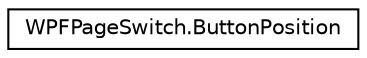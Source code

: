 digraph "Graphe hiérarchique des classes"
{
  edge [fontname="Helvetica",fontsize="10",labelfontname="Helvetica",labelfontsize="10"];
  node [fontname="Helvetica",fontsize="10",shape=record];
  rankdir="LR";
  Node1 [label="WPFPageSwitch.ButtonPosition",height=0.2,width=0.4,color="black", fillcolor="white", style="filled",URL="$d1/db7/class_w_p_f_page_switch_1_1_button_position.html",tooltip="Classe de gestion des bouton "];
}
